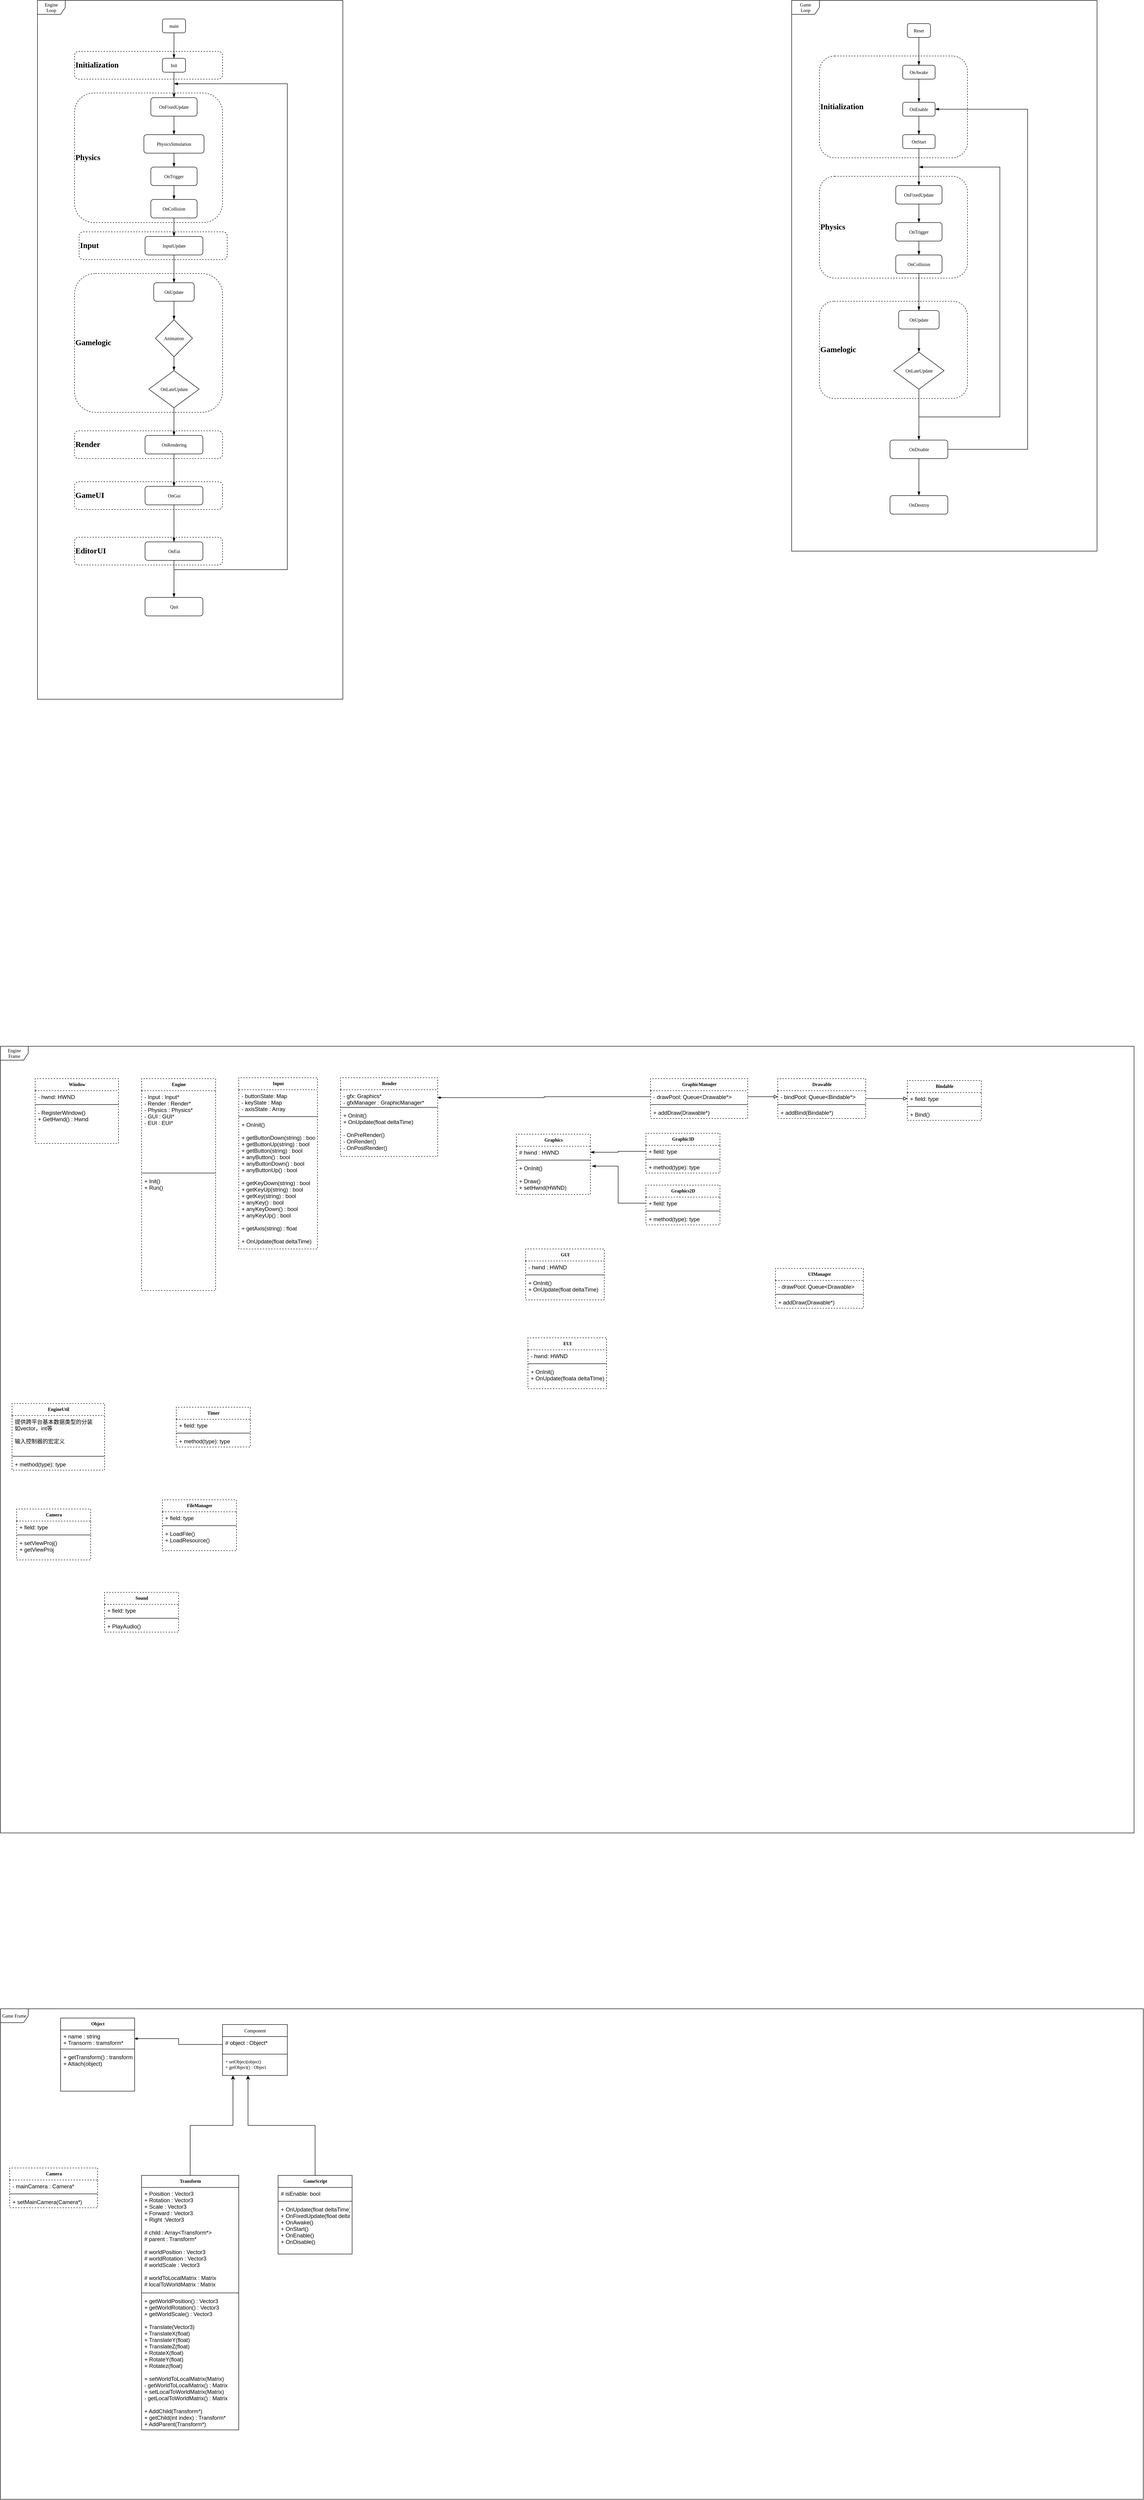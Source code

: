 <mxfile version="12.4.2" type="device" pages="1"><diagram name="Page-1" id="c4acf3e9-155e-7222-9cf6-157b1a14988f"><mxGraphModel dx="4070" dy="5770" grid="1" gridSize="10" guides="1" tooltips="1" connect="1" arrows="1" fold="1" page="1" pageScale="1" pageWidth="850" pageHeight="1100" background="#ffffff" math="0" shadow="0"><root><mxCell id="0"/><mxCell id="1" parent="0"/><mxCell id="H6gUZtu65jWpiv7_xnWX-3" value="Game Frame" style="shape=umlFrame;whiteSpace=wrap;html=1;rounded=0;shadow=0;comic=0;labelBackgroundColor=none;strokeWidth=1;fontFamily=Verdana;fontSize=10;align=center;" vertex="1" parent="1"><mxGeometry x="-1640" y="20" width="2470" height="1060" as="geometry"/></mxCell><mxCell id="H6gUZtu65jWpiv7_xnWX-73" value="Engine&lt;br&gt;Frame" style="shape=umlFrame;whiteSpace=wrap;html=1;rounded=0;shadow=0;comic=0;labelBackgroundColor=none;strokeWidth=1;fontFamily=Verdana;fontSize=10;align=center;" vertex="1" parent="1"><mxGeometry x="-1640" y="-2060" width="2450" height="1700" as="geometry"/></mxCell><mxCell id="H6gUZtu65jWpiv7_xnWX-155" value="&lt;span style=&quot;white-space: normal&quot;&gt;&lt;b&gt;&lt;font style=&quot;font-size: 17px&quot;&gt;Gamelogic&lt;/font&gt;&lt;/b&gt;&lt;/span&gt;" style="rounded=1;whiteSpace=wrap;html=1;shadow=0;glass=0;comic=0;strokeWidth=1;fontFamily=Verdana;fontSize=10;fillColor=none;dashed=1;align=left;" vertex="1" parent="1"><mxGeometry x="130" y="-3670" width="320" height="210" as="geometry"/></mxCell><mxCell id="H6gUZtu65jWpiv7_xnWX-123" value="Game&lt;br&gt;Loop" style="shape=umlFrame;whiteSpace=wrap;html=1;rounded=0;shadow=0;comic=0;labelBackgroundColor=none;strokeWidth=1;fontFamily=Verdana;fontSize=10;align=center;" vertex="1" parent="1"><mxGeometry x="70" y="-4320" width="660" height="1190" as="geometry"/></mxCell><mxCell id="H6gUZtu65jWpiv7_xnWX-153" value="&lt;span style=&quot;white-space: normal&quot;&gt;&lt;b&gt;&lt;font style=&quot;font-size: 17px&quot;&gt;Initialization&lt;/font&gt;&lt;/b&gt;&lt;/span&gt;" style="rounded=1;whiteSpace=wrap;html=1;shadow=0;glass=0;comic=0;strokeWidth=1;fontFamily=Verdana;fontSize=10;fillColor=none;dashed=1;align=left;" vertex="1" parent="1"><mxGeometry x="130" y="-4200" width="320" height="220" as="geometry"/></mxCell><mxCell id="H6gUZtu65jWpiv7_xnWX-152" value="&lt;span style=&quot;white-space: normal&quot;&gt;&lt;b&gt;&lt;font style=&quot;font-size: 17px&quot;&gt;Physics&lt;/font&gt;&lt;/b&gt;&lt;/span&gt;" style="rounded=1;whiteSpace=wrap;html=1;shadow=0;glass=0;comic=0;strokeWidth=1;fontFamily=Verdana;fontSize=10;fillColor=none;dashed=1;align=left;" vertex="1" parent="1"><mxGeometry x="130" y="-3940" width="320" height="220" as="geometry"/></mxCell><mxCell id="H6gUZtu65jWpiv7_xnWX-5" value="Object" style="swimlane;fontStyle=1;align=center;verticalAlign=top;childLayout=stackLayout;horizontal=1;startSize=26;horizontalStack=0;resizeParent=1;resizeParentMax=0;resizeLast=0;collapsible=1;marginBottom=0;rounded=0;shadow=0;comic=0;strokeWidth=1;fontFamily=Verdana;fontSize=10;html=1;" vertex="1" parent="1"><mxGeometry x="-1510" y="40" width="160" height="158" as="geometry"/></mxCell><mxCell id="H6gUZtu65jWpiv7_xnWX-6" value="+ name : string&#10;+ Transorm : tramsform*" style="text;strokeColor=none;fillColor=none;align=left;verticalAlign=top;spacingLeft=4;spacingRight=4;overflow=hidden;rotatable=0;points=[[0,0.5],[1,0.5]];portConstraint=eastwest;" vertex="1" parent="H6gUZtu65jWpiv7_xnWX-5"><mxGeometry y="26" width="160" height="37" as="geometry"/></mxCell><mxCell id="H6gUZtu65jWpiv7_xnWX-7" value="" style="line;strokeWidth=1;fillColor=none;align=left;verticalAlign=middle;spacingTop=-1;spacingLeft=3;spacingRight=3;rotatable=0;labelPosition=right;points=[];portConstraint=eastwest;" vertex="1" parent="H6gUZtu65jWpiv7_xnWX-5"><mxGeometry y="63" width="160" height="8" as="geometry"/></mxCell><mxCell id="H6gUZtu65jWpiv7_xnWX-8" value="+ getTransform() : transform&#10;+ Attach(object)" style="text;strokeColor=none;fillColor=none;align=left;verticalAlign=top;spacingLeft=4;spacingRight=4;overflow=hidden;rotatable=0;points=[[0,0.5],[1,0.5]];portConstraint=eastwest;" vertex="1" parent="H6gUZtu65jWpiv7_xnWX-5"><mxGeometry y="71" width="160" height="87" as="geometry"/></mxCell><mxCell id="H6gUZtu65jWpiv7_xnWX-68" style="edgeStyle=orthogonalEdgeStyle;rounded=0;orthogonalLoop=1;jettySize=auto;html=1;exitX=0.5;exitY=0;exitDx=0;exitDy=0;entryX=0.161;entryY=1.004;entryDx=0;entryDy=0;entryPerimeter=0;fontFamily=Verdana;fontSize=10;" edge="1" parent="1" source="H6gUZtu65jWpiv7_xnWX-13" target="H6gUZtu65jWpiv7_xnWX-54"><mxGeometry relative="1" as="geometry"/></mxCell><mxCell id="H6gUZtu65jWpiv7_xnWX-13" value="Transform" style="swimlane;fontStyle=1;align=center;verticalAlign=top;childLayout=stackLayout;horizontal=1;startSize=26;horizontalStack=0;resizeParent=1;resizeParentMax=0;resizeLast=0;collapsible=1;marginBottom=0;rounded=0;shadow=0;comic=0;strokeWidth=1;fontFamily=Verdana;fontSize=10;html=1;" vertex="1" parent="1"><mxGeometry x="-1335" y="380" width="210" height="550" as="geometry"><mxRectangle x="-1430" y="81" width="90" height="26" as="alternateBounds"/></mxGeometry></mxCell><mxCell id="H6gUZtu65jWpiv7_xnWX-14" value="+ Poisition : Vector3&#10;+ Rotation : Vector3&#10;+ Scale : Vector3&#10;+ Forward : Vector3&#10;+ Right :Vector3&#10;&#10;# child : Array&lt;Transform*&gt;&#10;# parent : Transform*&#10;&#10;# worldPosition : Vector3&#10;# worldRotation : Vector3&#10;# worldScale : Vector3&#10;&#10;# worldToLocalMatrix : Matrix&#10;# localToWorldMatrix : Matrix" style="text;strokeColor=none;fillColor=none;align=left;verticalAlign=top;spacingLeft=4;spacingRight=4;overflow=hidden;rotatable=0;points=[[0,0.5],[1,0.5]];portConstraint=eastwest;" vertex="1" parent="H6gUZtu65jWpiv7_xnWX-13"><mxGeometry y="26" width="210" height="224" as="geometry"/></mxCell><mxCell id="H6gUZtu65jWpiv7_xnWX-15" value="" style="line;strokeWidth=1;fillColor=none;align=left;verticalAlign=middle;spacingTop=-1;spacingLeft=3;spacingRight=3;rotatable=0;labelPosition=right;points=[];portConstraint=eastwest;" vertex="1" parent="H6gUZtu65jWpiv7_xnWX-13"><mxGeometry y="250" width="210" height="8" as="geometry"/></mxCell><mxCell id="H6gUZtu65jWpiv7_xnWX-16" value="+ getWorldPosition() : Vector3&#10;+ getWorldRotation() : Vector3&#10;+ getWorldScale() : Vector3&#10;&#10;+ Translate(Vector3)&#10;+ TranslateX(float)&#10;+ TranslateY(float)&#10;+ TranslateZ(float)&#10;+ RotateX(float)&#10;+ RotateY(float)&#10;+ Rotatez(float)&#10;&#10;+ setWorldToLocalMatrix(Matrix)&#10;- getWorldToLocalMatrix() : Matrix&#10;+ setLocalToWorldMatrix(Matrix)&#10;- getLocalToWorldMatrix() : Matrix&#10;&#10;+ AddChild(Transform*)&#10;+ getChild(int index) : Transform*&#10;+ AddParent(Transform*)" style="text;strokeColor=none;fillColor=none;align=left;verticalAlign=top;spacingLeft=4;spacingRight=4;overflow=hidden;rotatable=0;points=[[0,0.5],[1,0.5]];portConstraint=eastwest;" vertex="1" parent="H6gUZtu65jWpiv7_xnWX-13"><mxGeometry y="258" width="210" height="292" as="geometry"/></mxCell><mxCell id="H6gUZtu65jWpiv7_xnWX-31" value="Component" style="swimlane;fontStyle=0;childLayout=stackLayout;horizontal=1;startSize=26;fillColor=none;horizontalStack=0;resizeParent=1;resizeParentMax=0;resizeLast=0;collapsible=1;marginBottom=0;rounded=0;shadow=0;comic=0;strokeWidth=1;fontFamily=Verdana;fontSize=10;html=1;glass=0;backgroundOutline=0;" vertex="1" parent="1"><mxGeometry x="-1160" y="54" width="140" height="110" as="geometry"/></mxCell><mxCell id="H6gUZtu65jWpiv7_xnWX-32" value="# object : Object*" style="text;strokeColor=none;fillColor=none;align=left;verticalAlign=top;spacingLeft=4;spacingRight=4;overflow=hidden;rotatable=0;points=[[0,0.5],[1,0.5]];portConstraint=eastwest;" vertex="1" parent="H6gUZtu65jWpiv7_xnWX-31"><mxGeometry y="26" width="140" height="34" as="geometry"/></mxCell><mxCell id="H6gUZtu65jWpiv7_xnWX-52" value="" style="line;strokeWidth=1;fillColor=none;align=left;verticalAlign=middle;spacingTop=-1;spacingLeft=3;spacingRight=3;rotatable=0;labelPosition=right;points=[];portConstraint=eastwest;rounded=0;shadow=0;glass=0;comic=0;fontFamily=Verdana;fontSize=10;html=1;" vertex="1" parent="H6gUZtu65jWpiv7_xnWX-31"><mxGeometry y="60" width="140" height="8" as="geometry"/></mxCell><mxCell id="H6gUZtu65jWpiv7_xnWX-54" value="+ setObject(object)&lt;br&gt;+ getObject() : Object" style="text;strokeColor=none;fillColor=none;align=left;verticalAlign=top;spacingLeft=4;spacingRight=4;overflow=hidden;rotatable=0;points=[[0,0.5],[1,0.5]];portConstraint=eastwest;rounded=0;shadow=0;glass=0;comic=0;fontFamily=Verdana;fontSize=10;html=1;" vertex="1" parent="H6gUZtu65jWpiv7_xnWX-31"><mxGeometry y="68" width="140" height="42" as="geometry"/></mxCell><mxCell id="H6gUZtu65jWpiv7_xnWX-69" style="edgeStyle=orthogonalEdgeStyle;rounded=0;orthogonalLoop=1;jettySize=auto;html=1;exitX=0.5;exitY=0;exitDx=0;exitDy=0;entryX=0.393;entryY=1.004;entryDx=0;entryDy=0;entryPerimeter=0;fontFamily=Verdana;fontSize=10;" edge="1" parent="1" source="H6gUZtu65jWpiv7_xnWX-59" target="H6gUZtu65jWpiv7_xnWX-54"><mxGeometry relative="1" as="geometry"/></mxCell><mxCell id="H6gUZtu65jWpiv7_xnWX-59" value="GameScript" style="swimlane;fontStyle=1;align=center;verticalAlign=top;childLayout=stackLayout;horizontal=1;startSize=26;horizontalStack=0;resizeParent=1;resizeParentMax=0;resizeLast=0;collapsible=1;marginBottom=0;rounded=0;shadow=0;glass=0;comic=0;strokeWidth=1;fontFamily=Verdana;fontSize=10;html=1;" vertex="1" parent="1"><mxGeometry x="-1040" y="380" width="160" height="170" as="geometry"/></mxCell><mxCell id="H6gUZtu65jWpiv7_xnWX-60" value="# isEnable: bool" style="text;strokeColor=none;fillColor=none;align=left;verticalAlign=top;spacingLeft=4;spacingRight=4;overflow=hidden;rotatable=0;points=[[0,0.5],[1,0.5]];portConstraint=eastwest;" vertex="1" parent="H6gUZtu65jWpiv7_xnWX-59"><mxGeometry y="26" width="160" height="26" as="geometry"/></mxCell><mxCell id="H6gUZtu65jWpiv7_xnWX-61" value="" style="line;strokeWidth=1;fillColor=none;align=left;verticalAlign=middle;spacingTop=-1;spacingLeft=3;spacingRight=3;rotatable=0;labelPosition=right;points=[];portConstraint=eastwest;" vertex="1" parent="H6gUZtu65jWpiv7_xnWX-59"><mxGeometry y="52" width="160" height="8" as="geometry"/></mxCell><mxCell id="H6gUZtu65jWpiv7_xnWX-62" value="+ OnUpdate(float deltaTime)&#10;+ OnFixedUpdate(float deltaTime)&#10;+ OnAwake()&#10;+ OnStart()&#10;+ OnEnable()&#10;+ OnDisable()" style="text;strokeColor=none;fillColor=none;align=left;verticalAlign=top;spacingLeft=4;spacingRight=4;overflow=hidden;rotatable=0;points=[[0,0.5],[1,0.5]];portConstraint=eastwest;" vertex="1" parent="H6gUZtu65jWpiv7_xnWX-59"><mxGeometry y="60" width="160" height="110" as="geometry"/></mxCell><mxCell id="H6gUZtu65jWpiv7_xnWX-71" style="edgeStyle=orthogonalEdgeStyle;rounded=0;orthogonalLoop=1;jettySize=auto;html=1;exitX=0;exitY=0.5;exitDx=0;exitDy=0;entryX=1;entryY=0.5;entryDx=0;entryDy=0;endArrow=diamondThin;endFill=1;fontFamily=Verdana;fontSize=10;" edge="1" parent="1" source="H6gUZtu65jWpiv7_xnWX-32" target="H6gUZtu65jWpiv7_xnWX-6"><mxGeometry relative="1" as="geometry"/></mxCell><mxCell id="H6gUZtu65jWpiv7_xnWX-74" value="Engine&lt;br&gt;Loop" style="shape=umlFrame;whiteSpace=wrap;html=1;rounded=0;shadow=0;comic=0;labelBackgroundColor=none;strokeWidth=1;fontFamily=Verdana;fontSize=10;align=center;" vertex="1" parent="1"><mxGeometry x="-1560" y="-4320" width="660" height="1510" as="geometry"/></mxCell><mxCell id="H6gUZtu65jWpiv7_xnWX-78" style="edgeStyle=orthogonalEdgeStyle;rounded=0;orthogonalLoop=1;jettySize=auto;html=1;exitX=0.5;exitY=1;exitDx=0;exitDy=0;entryX=0.5;entryY=0;entryDx=0;entryDy=0;endArrow=blockThin;endFill=1;fontFamily=Verdana;fontSize=10;" edge="1" parent="1" source="H6gUZtu65jWpiv7_xnWX-76" target="H6gUZtu65jWpiv7_xnWX-77"><mxGeometry relative="1" as="geometry"/></mxCell><mxCell id="H6gUZtu65jWpiv7_xnWX-76" value="main" style="rounded=1;whiteSpace=wrap;html=1;shadow=0;glass=0;comic=0;strokeWidth=1;fontFamily=Verdana;fontSize=10;" vertex="1" parent="1"><mxGeometry x="-1290" y="-4280" width="50" height="30" as="geometry"/></mxCell><mxCell id="H6gUZtu65jWpiv7_xnWX-80" style="edgeStyle=orthogonalEdgeStyle;rounded=0;orthogonalLoop=1;jettySize=auto;html=1;exitX=0.5;exitY=1;exitDx=0;exitDy=0;entryX=0.5;entryY=0;entryDx=0;entryDy=0;endArrow=blockThin;endFill=1;fontFamily=Verdana;fontSize=10;" edge="1" parent="1" source="H6gUZtu65jWpiv7_xnWX-77" target="H6gUZtu65jWpiv7_xnWX-79"><mxGeometry relative="1" as="geometry"/></mxCell><mxCell id="H6gUZtu65jWpiv7_xnWX-77" value="Init" style="rounded=1;whiteSpace=wrap;html=1;shadow=0;glass=0;comic=0;strokeWidth=1;fontFamily=Verdana;fontSize=10;" vertex="1" parent="1"><mxGeometry x="-1290" y="-4195" width="50" height="30" as="geometry"/></mxCell><mxCell id="H6gUZtu65jWpiv7_xnWX-83" value="" style="edgeStyle=orthogonalEdgeStyle;rounded=0;orthogonalLoop=1;jettySize=auto;html=1;endArrow=blockThin;endFill=1;fontFamily=Verdana;fontSize=10;" edge="1" parent="1" source="H6gUZtu65jWpiv7_xnWX-79" target="H6gUZtu65jWpiv7_xnWX-82"><mxGeometry relative="1" as="geometry"/></mxCell><mxCell id="H6gUZtu65jWpiv7_xnWX-79" value="OnFixedUpdate" style="rounded=1;whiteSpace=wrap;html=1;shadow=0;glass=0;comic=0;strokeWidth=1;fontFamily=Verdana;fontSize=10;" vertex="1" parent="1"><mxGeometry x="-1315" y="-4110" width="100" height="40" as="geometry"/></mxCell><mxCell id="H6gUZtu65jWpiv7_xnWX-86" value="" style="edgeStyle=orthogonalEdgeStyle;rounded=0;orthogonalLoop=1;jettySize=auto;html=1;endArrow=blockThin;endFill=1;fontFamily=Verdana;fontSize=10;" edge="1" parent="1" source="H6gUZtu65jWpiv7_xnWX-82" target="H6gUZtu65jWpiv7_xnWX-84"><mxGeometry relative="1" as="geometry"/></mxCell><mxCell id="H6gUZtu65jWpiv7_xnWX-82" value="PhysicsSimulation" style="rounded=1;whiteSpace=wrap;html=1;shadow=0;glass=0;comic=0;strokeWidth=1;fontFamily=Verdana;fontSize=10;" vertex="1" parent="1"><mxGeometry x="-1330" y="-4030" width="130" height="40" as="geometry"/></mxCell><mxCell id="H6gUZtu65jWpiv7_xnWX-90" value="" style="edgeStyle=orthogonalEdgeStyle;rounded=0;orthogonalLoop=1;jettySize=auto;html=1;endArrow=blockThin;endFill=1;fontFamily=Verdana;fontSize=10;" edge="1" parent="1" source="H6gUZtu65jWpiv7_xnWX-84" target="H6gUZtu65jWpiv7_xnWX-85"><mxGeometry relative="1" as="geometry"/></mxCell><mxCell id="H6gUZtu65jWpiv7_xnWX-84" value="OnTrigger" style="rounded=1;whiteSpace=wrap;html=1;shadow=0;glass=0;comic=0;strokeWidth=1;fontFamily=Verdana;fontSize=10;" vertex="1" parent="1"><mxGeometry x="-1315" y="-3960" width="100" height="40" as="geometry"/></mxCell><mxCell id="H6gUZtu65jWpiv7_xnWX-92" value="" style="edgeStyle=orthogonalEdgeStyle;rounded=0;orthogonalLoop=1;jettySize=auto;html=1;endArrow=blockThin;endFill=1;fontFamily=Verdana;fontSize=10;" edge="1" parent="1" source="H6gUZtu65jWpiv7_xnWX-85" target="H6gUZtu65jWpiv7_xnWX-91"><mxGeometry relative="1" as="geometry"/></mxCell><mxCell id="H6gUZtu65jWpiv7_xnWX-85" value="OnCollision" style="rounded=1;whiteSpace=wrap;html=1;shadow=0;glass=0;comic=0;strokeWidth=1;fontFamily=Verdana;fontSize=10;" vertex="1" parent="1"><mxGeometry x="-1315" y="-3890" width="100" height="40" as="geometry"/></mxCell><mxCell id="H6gUZtu65jWpiv7_xnWX-94" value="" style="edgeStyle=orthogonalEdgeStyle;rounded=0;orthogonalLoop=1;jettySize=auto;html=1;endArrow=blockThin;endFill=1;fontFamily=Verdana;fontSize=10;" edge="1" parent="1" source="H6gUZtu65jWpiv7_xnWX-91" target="H6gUZtu65jWpiv7_xnWX-93"><mxGeometry relative="1" as="geometry"/></mxCell><mxCell id="H6gUZtu65jWpiv7_xnWX-91" value="InputUpdate" style="rounded=1;whiteSpace=wrap;html=1;shadow=0;glass=0;comic=0;strokeWidth=1;fontFamily=Verdana;fontSize=10;" vertex="1" parent="1"><mxGeometry x="-1327.5" y="-3810" width="125" height="40" as="geometry"/></mxCell><mxCell id="H6gUZtu65jWpiv7_xnWX-96" value="" style="edgeStyle=orthogonalEdgeStyle;rounded=0;orthogonalLoop=1;jettySize=auto;html=1;endArrow=blockThin;endFill=1;fontFamily=Verdana;fontSize=10;" edge="1" parent="1" source="H6gUZtu65jWpiv7_xnWX-93" target="H6gUZtu65jWpiv7_xnWX-95"><mxGeometry relative="1" as="geometry"/></mxCell><mxCell id="H6gUZtu65jWpiv7_xnWX-93" value="OnUpdate" style="rounded=1;whiteSpace=wrap;html=1;shadow=0;glass=0;comic=0;strokeWidth=1;fontFamily=Verdana;fontSize=10;" vertex="1" parent="1"><mxGeometry x="-1308.75" y="-3710" width="87.5" height="40" as="geometry"/></mxCell><mxCell id="H6gUZtu65jWpiv7_xnWX-98" value="" style="edgeStyle=orthogonalEdgeStyle;rounded=0;orthogonalLoop=1;jettySize=auto;html=1;endArrow=blockThin;endFill=1;fontFamily=Verdana;fontSize=10;" edge="1" parent="1" source="H6gUZtu65jWpiv7_xnWX-95" target="H6gUZtu65jWpiv7_xnWX-97"><mxGeometry relative="1" as="geometry"/></mxCell><mxCell id="H6gUZtu65jWpiv7_xnWX-95" value="Animation" style="rhombus;whiteSpace=wrap;html=1;rounded=0;shadow=0;glass=0;comic=0;strokeWidth=1;fontFamily=Verdana;fontSize=10;" vertex="1" parent="1"><mxGeometry x="-1305" y="-3630" width="80" height="80" as="geometry"/></mxCell><mxCell id="H6gUZtu65jWpiv7_xnWX-100" value="" style="edgeStyle=orthogonalEdgeStyle;rounded=0;orthogonalLoop=1;jettySize=auto;html=1;endArrow=blockThin;endFill=1;fontFamily=Verdana;fontSize=10;" edge="1" parent="1" source="H6gUZtu65jWpiv7_xnWX-97" target="H6gUZtu65jWpiv7_xnWX-99"><mxGeometry relative="1" as="geometry"/></mxCell><mxCell id="H6gUZtu65jWpiv7_xnWX-97" value="OnLateUpdate" style="rhombus;whiteSpace=wrap;html=1;rounded=0;shadow=0;glass=0;comic=0;strokeWidth=1;fontFamily=Verdana;fontSize=10;" vertex="1" parent="1"><mxGeometry x="-1319.37" y="-3520" width="108.75" height="80" as="geometry"/></mxCell><mxCell id="H6gUZtu65jWpiv7_xnWX-102" value="" style="edgeStyle=orthogonalEdgeStyle;rounded=0;orthogonalLoop=1;jettySize=auto;html=1;endArrow=blockThin;endFill=1;fontFamily=Verdana;fontSize=10;" edge="1" parent="1" source="H6gUZtu65jWpiv7_xnWX-99" target="H6gUZtu65jWpiv7_xnWX-101"><mxGeometry relative="1" as="geometry"/></mxCell><mxCell id="H6gUZtu65jWpiv7_xnWX-99" value="OnRendering" style="rounded=1;whiteSpace=wrap;html=1;shadow=0;glass=0;comic=0;strokeWidth=1;fontFamily=Verdana;fontSize=10;" vertex="1" parent="1"><mxGeometry x="-1327.5" y="-3380" width="125" height="40" as="geometry"/></mxCell><mxCell id="H6gUZtu65jWpiv7_xnWX-104" value="" style="edgeStyle=orthogonalEdgeStyle;rounded=0;orthogonalLoop=1;jettySize=auto;html=1;endArrow=blockThin;endFill=1;fontFamily=Verdana;fontSize=10;" edge="1" parent="1" source="H6gUZtu65jWpiv7_xnWX-101" target="H6gUZtu65jWpiv7_xnWX-103"><mxGeometry relative="1" as="geometry"/></mxCell><mxCell id="H6gUZtu65jWpiv7_xnWX-101" value="OnGui" style="rounded=1;whiteSpace=wrap;html=1;shadow=0;glass=0;comic=0;strokeWidth=1;fontFamily=Verdana;fontSize=10;" vertex="1" parent="1"><mxGeometry x="-1327.5" y="-3270" width="125" height="40" as="geometry"/></mxCell><mxCell id="H6gUZtu65jWpiv7_xnWX-106" value="" style="edgeStyle=orthogonalEdgeStyle;rounded=0;orthogonalLoop=1;jettySize=auto;html=1;endArrow=blockThin;endFill=1;fontFamily=Verdana;fontSize=10;" edge="1" parent="1" source="H6gUZtu65jWpiv7_xnWX-103" target="H6gUZtu65jWpiv7_xnWX-105"><mxGeometry relative="1" as="geometry"/></mxCell><mxCell id="H6gUZtu65jWpiv7_xnWX-111" value="" style="edgeStyle=orthogonalEdgeStyle;rounded=0;orthogonalLoop=1;jettySize=auto;html=1;endArrow=blockThin;endFill=1;fontFamily=Verdana;fontSize=10;" edge="1" parent="1"><mxGeometry relative="1" as="geometry"><mxPoint x="-1265" y="-3090" as="sourcePoint"/><mxPoint x="-1265" y="-4140" as="targetPoint"/><Array as="points"><mxPoint x="-1020" y="-3090"/><mxPoint x="-1020" y="-4140"/></Array></mxGeometry></mxCell><mxCell id="H6gUZtu65jWpiv7_xnWX-103" value="OnEui" style="rounded=1;whiteSpace=wrap;html=1;shadow=0;glass=0;comic=0;strokeWidth=1;fontFamily=Verdana;fontSize=10;" vertex="1" parent="1"><mxGeometry x="-1327.5" y="-3150" width="125" height="40" as="geometry"/></mxCell><mxCell id="H6gUZtu65jWpiv7_xnWX-105" value="Quit" style="rounded=1;whiteSpace=wrap;html=1;shadow=0;glass=0;comic=0;strokeWidth=1;fontFamily=Verdana;fontSize=10;" vertex="1" parent="1"><mxGeometry x="-1327.5" y="-3030" width="125" height="40" as="geometry"/></mxCell><mxCell id="H6gUZtu65jWpiv7_xnWX-115" value="&lt;span style=&quot;white-space: normal&quot;&gt;&lt;b&gt;&lt;font style=&quot;font-size: 17px&quot;&gt;Physics&lt;/font&gt;&lt;/b&gt;&lt;/span&gt;" style="rounded=1;whiteSpace=wrap;html=1;shadow=0;glass=0;comic=0;strokeWidth=1;fontFamily=Verdana;fontSize=10;fillColor=none;dashed=1;align=left;" vertex="1" parent="1"><mxGeometry x="-1480" y="-4120" width="320" height="280" as="geometry"/></mxCell><mxCell id="H6gUZtu65jWpiv7_xnWX-116" value="&lt;span style=&quot;white-space: normal&quot;&gt;&lt;b&gt;&lt;font style=&quot;font-size: 17px&quot;&gt;Initialization&lt;/font&gt;&lt;/b&gt;&lt;/span&gt;" style="rounded=1;whiteSpace=wrap;html=1;shadow=0;glass=0;comic=0;strokeWidth=1;fontFamily=Verdana;fontSize=10;fillColor=none;dashed=1;align=left;" vertex="1" parent="1"><mxGeometry x="-1480" y="-4210" width="320" height="60" as="geometry"/></mxCell><mxCell id="H6gUZtu65jWpiv7_xnWX-117" value="&lt;span style=&quot;white-space: normal&quot;&gt;&lt;b&gt;&lt;font style=&quot;font-size: 17px&quot;&gt;Input&lt;/font&gt;&lt;/b&gt;&lt;/span&gt;" style="rounded=1;whiteSpace=wrap;html=1;shadow=0;glass=0;comic=0;strokeWidth=1;fontFamily=Verdana;fontSize=10;fillColor=none;dashed=1;align=left;" vertex="1" parent="1"><mxGeometry x="-1470" y="-3820" width="320" height="60" as="geometry"/></mxCell><mxCell id="H6gUZtu65jWpiv7_xnWX-118" value="&lt;span style=&quot;white-space: normal&quot;&gt;&lt;b&gt;&lt;font style=&quot;font-size: 17px&quot;&gt;Gamelogic&lt;/font&gt;&lt;/b&gt;&lt;/span&gt;" style="rounded=1;whiteSpace=wrap;html=1;shadow=0;glass=0;comic=0;strokeWidth=1;fontFamily=Verdana;fontSize=10;fillColor=none;dashed=1;align=left;" vertex="1" parent="1"><mxGeometry x="-1480" y="-3730" width="320" height="300" as="geometry"/></mxCell><mxCell id="H6gUZtu65jWpiv7_xnWX-119" value="&lt;span style=&quot;white-space: normal&quot;&gt;&lt;b&gt;&lt;font style=&quot;font-size: 17px&quot;&gt;Render&lt;/font&gt;&lt;/b&gt;&lt;/span&gt;" style="rounded=1;whiteSpace=wrap;html=1;shadow=0;glass=0;comic=0;strokeWidth=1;fontFamily=Verdana;fontSize=10;fillColor=none;dashed=1;align=left;" vertex="1" parent="1"><mxGeometry x="-1480" y="-3390" width="320" height="60" as="geometry"/></mxCell><mxCell id="H6gUZtu65jWpiv7_xnWX-121" value="&lt;span style=&quot;white-space: normal&quot;&gt;&lt;b&gt;&lt;font style=&quot;font-size: 17px&quot;&gt;GameUI&lt;/font&gt;&lt;/b&gt;&lt;/span&gt;" style="rounded=1;whiteSpace=wrap;html=1;shadow=0;glass=0;comic=0;strokeWidth=1;fontFamily=Verdana;fontSize=10;fillColor=none;dashed=1;align=left;" vertex="1" parent="1"><mxGeometry x="-1480" y="-3280" width="320" height="60" as="geometry"/></mxCell><mxCell id="H6gUZtu65jWpiv7_xnWX-122" value="&lt;span style=&quot;white-space: normal&quot;&gt;&lt;b&gt;&lt;font style=&quot;font-size: 17px&quot;&gt;EditorUI&lt;/font&gt;&lt;/b&gt;&lt;/span&gt;" style="rounded=1;whiteSpace=wrap;html=1;shadow=0;glass=0;comic=0;strokeWidth=1;fontFamily=Verdana;fontSize=10;fillColor=none;dashed=1;align=left;" vertex="1" parent="1"><mxGeometry x="-1480" y="-3160" width="320" height="60" as="geometry"/></mxCell><mxCell id="H6gUZtu65jWpiv7_xnWX-124" style="edgeStyle=orthogonalEdgeStyle;rounded=0;orthogonalLoop=1;jettySize=auto;html=1;exitX=0.5;exitY=1;exitDx=0;exitDy=0;entryX=0.5;entryY=0;entryDx=0;entryDy=0;endArrow=blockThin;endFill=1;fontFamily=Verdana;fontSize=10;" edge="1" parent="1" source="H6gUZtu65jWpiv7_xnWX-125" target="H6gUZtu65jWpiv7_xnWX-127"><mxGeometry relative="1" as="geometry"/></mxCell><mxCell id="H6gUZtu65jWpiv7_xnWX-125" value="Reset" style="rounded=1;whiteSpace=wrap;html=1;shadow=0;glass=0;comic=0;strokeWidth=1;fontFamily=Verdana;fontSize=10;" vertex="1" parent="1"><mxGeometry x="320" y="-4270" width="50" height="30" as="geometry"/></mxCell><mxCell id="H6gUZtu65jWpiv7_xnWX-162" value="" style="edgeStyle=orthogonalEdgeStyle;rounded=0;orthogonalLoop=1;jettySize=auto;html=1;endArrow=blockThin;endFill=1;fontFamily=Verdana;fontSize=10;" edge="1" parent="1" source="H6gUZtu65jWpiv7_xnWX-127" target="H6gUZtu65jWpiv7_xnWX-161"><mxGeometry relative="1" as="geometry"/></mxCell><mxCell id="H6gUZtu65jWpiv7_xnWX-127" value="OnAwake" style="rounded=1;whiteSpace=wrap;html=1;shadow=0;glass=0;comic=0;strokeWidth=1;fontFamily=Verdana;fontSize=10;" vertex="1" parent="1"><mxGeometry x="310.01" y="-4180" width="70" height="30" as="geometry"/></mxCell><mxCell id="H6gUZtu65jWpiv7_xnWX-164" value="" style="edgeStyle=orthogonalEdgeStyle;rounded=0;orthogonalLoop=1;jettySize=auto;html=1;endArrow=blockThin;endFill=1;fontFamily=Verdana;fontSize=10;" edge="1" parent="1" source="H6gUZtu65jWpiv7_xnWX-161" target="H6gUZtu65jWpiv7_xnWX-163"><mxGeometry relative="1" as="geometry"/></mxCell><mxCell id="H6gUZtu65jWpiv7_xnWX-161" value="OnEnable" style="rounded=1;whiteSpace=wrap;html=1;shadow=0;glass=0;comic=0;strokeWidth=1;fontFamily=Verdana;fontSize=10;" vertex="1" parent="1"><mxGeometry x="310" y="-4100" width="70" height="30" as="geometry"/></mxCell><mxCell id="H6gUZtu65jWpiv7_xnWX-171" style="edgeStyle=orthogonalEdgeStyle;rounded=0;orthogonalLoop=1;jettySize=auto;html=1;exitX=0.5;exitY=1;exitDx=0;exitDy=0;entryX=0.5;entryY=0;entryDx=0;entryDy=0;endArrow=blockThin;endFill=1;fontFamily=Verdana;fontSize=10;" edge="1" parent="1" source="H6gUZtu65jWpiv7_xnWX-163" target="H6gUZtu65jWpiv7_xnWX-129"><mxGeometry relative="1" as="geometry"/></mxCell><mxCell id="H6gUZtu65jWpiv7_xnWX-163" value="OnStart" style="rounded=1;whiteSpace=wrap;html=1;shadow=0;glass=0;comic=0;strokeWidth=1;fontFamily=Verdana;fontSize=10;" vertex="1" parent="1"><mxGeometry x="310.01" y="-4030" width="70" height="30" as="geometry"/></mxCell><mxCell id="H6gUZtu65jWpiv7_xnWX-172" style="edgeStyle=orthogonalEdgeStyle;rounded=0;orthogonalLoop=1;jettySize=auto;html=1;exitX=0.5;exitY=1;exitDx=0;exitDy=0;entryX=0.5;entryY=0;entryDx=0;entryDy=0;endArrow=blockThin;endFill=1;fontFamily=Verdana;fontSize=10;" edge="1" parent="1" source="H6gUZtu65jWpiv7_xnWX-129" target="H6gUZtu65jWpiv7_xnWX-133"><mxGeometry relative="1" as="geometry"/></mxCell><mxCell id="H6gUZtu65jWpiv7_xnWX-129" value="OnFixedUpdate" style="rounded=1;whiteSpace=wrap;html=1;shadow=0;glass=0;comic=0;strokeWidth=1;fontFamily=Verdana;fontSize=10;" vertex="1" parent="1"><mxGeometry x="295" y="-3920" width="100" height="40" as="geometry"/></mxCell><mxCell id="H6gUZtu65jWpiv7_xnWX-132" value="" style="edgeStyle=orthogonalEdgeStyle;rounded=0;orthogonalLoop=1;jettySize=auto;html=1;endArrow=blockThin;endFill=1;fontFamily=Verdana;fontSize=10;" edge="1" parent="1" source="H6gUZtu65jWpiv7_xnWX-133" target="H6gUZtu65jWpiv7_xnWX-135"><mxGeometry relative="1" as="geometry"/></mxCell><mxCell id="H6gUZtu65jWpiv7_xnWX-133" value="OnTrigger" style="rounded=1;whiteSpace=wrap;html=1;shadow=0;glass=0;comic=0;strokeWidth=1;fontFamily=Verdana;fontSize=10;" vertex="1" parent="1"><mxGeometry x="295.01" y="-3840" width="100" height="40" as="geometry"/></mxCell><mxCell id="H6gUZtu65jWpiv7_xnWX-174" style="edgeStyle=orthogonalEdgeStyle;rounded=0;orthogonalLoop=1;jettySize=auto;html=1;exitX=0.5;exitY=1;exitDx=0;exitDy=0;entryX=0.5;entryY=0;entryDx=0;entryDy=0;endArrow=blockThin;endFill=1;fontFamily=Verdana;fontSize=10;" edge="1" parent="1" source="H6gUZtu65jWpiv7_xnWX-135" target="H6gUZtu65jWpiv7_xnWX-139"><mxGeometry relative="1" as="geometry"/></mxCell><mxCell id="H6gUZtu65jWpiv7_xnWX-135" value="OnCollision" style="rounded=1;whiteSpace=wrap;html=1;shadow=0;glass=0;comic=0;strokeWidth=1;fontFamily=Verdana;fontSize=10;" vertex="1" parent="1"><mxGeometry x="295" y="-3770" width="100" height="40" as="geometry"/></mxCell><mxCell id="H6gUZtu65jWpiv7_xnWX-175" value="" style="edgeStyle=orthogonalEdgeStyle;rounded=0;orthogonalLoop=1;jettySize=auto;html=1;endArrow=blockThin;endFill=1;fontFamily=Verdana;fontSize=10;" edge="1" parent="1" source="H6gUZtu65jWpiv7_xnWX-139" target="H6gUZtu65jWpiv7_xnWX-143"><mxGeometry relative="1" as="geometry"/></mxCell><mxCell id="H6gUZtu65jWpiv7_xnWX-179" value="" style="edgeStyle=orthogonalEdgeStyle;rounded=0;orthogonalLoop=1;jettySize=auto;html=1;endArrow=blockThin;endFill=1;fontFamily=Verdana;fontSize=10;" edge="1" parent="1"><mxGeometry relative="1" as="geometry"><mxPoint x="345" y="-3420" as="sourcePoint"/><mxPoint x="345" y="-3960" as="targetPoint"/><Array as="points"><mxPoint x="520" y="-3420"/><mxPoint x="520" y="-3960"/></Array></mxGeometry></mxCell><mxCell id="H6gUZtu65jWpiv7_xnWX-139" value="OnUpdate" style="rounded=1;whiteSpace=wrap;html=1;shadow=0;glass=0;comic=0;strokeWidth=1;fontFamily=Verdana;fontSize=10;" vertex="1" parent="1"><mxGeometry x="301.25" y="-3650" width="87.5" height="40" as="geometry"/></mxCell><mxCell id="H6gUZtu65jWpiv7_xnWX-176" style="edgeStyle=orthogonalEdgeStyle;rounded=0;orthogonalLoop=1;jettySize=auto;html=1;exitX=0.5;exitY=1;exitDx=0;exitDy=0;endArrow=blockThin;endFill=1;fontFamily=Verdana;fontSize=10;" edge="1" parent="1" source="H6gUZtu65jWpiv7_xnWX-143" target="H6gUZtu65jWpiv7_xnWX-147"><mxGeometry relative="1" as="geometry"/></mxCell><mxCell id="H6gUZtu65jWpiv7_xnWX-143" value="OnLateUpdate" style="rhombus;whiteSpace=wrap;html=1;rounded=0;shadow=0;glass=0;comic=0;strokeWidth=1;fontFamily=Verdana;fontSize=10;" vertex="1" parent="1"><mxGeometry x="290.62" y="-3560" width="108.75" height="80" as="geometry"/></mxCell><mxCell id="H6gUZtu65jWpiv7_xnWX-146" value="" style="edgeStyle=orthogonalEdgeStyle;rounded=0;orthogonalLoop=1;jettySize=auto;html=1;endArrow=blockThin;endFill=1;fontFamily=Verdana;fontSize=10;" edge="1" parent="1" source="H6gUZtu65jWpiv7_xnWX-147" target="H6gUZtu65jWpiv7_xnWX-150"><mxGeometry relative="1" as="geometry"/></mxCell><mxCell id="H6gUZtu65jWpiv7_xnWX-177" style="edgeStyle=orthogonalEdgeStyle;rounded=0;orthogonalLoop=1;jettySize=auto;html=1;exitX=1;exitY=0.5;exitDx=0;exitDy=0;entryX=1;entryY=0.5;entryDx=0;entryDy=0;endArrow=blockThin;endFill=1;fontFamily=Verdana;fontSize=10;" edge="1" parent="1" source="H6gUZtu65jWpiv7_xnWX-147" target="H6gUZtu65jWpiv7_xnWX-161"><mxGeometry relative="1" as="geometry"><Array as="points"><mxPoint x="580" y="-3350"/><mxPoint x="580" y="-4085"/></Array></mxGeometry></mxCell><mxCell id="H6gUZtu65jWpiv7_xnWX-147" value="OnDisable" style="rounded=1;whiteSpace=wrap;html=1;shadow=0;glass=0;comic=0;strokeWidth=1;fontFamily=Verdana;fontSize=10;" vertex="1" parent="1"><mxGeometry x="282.51" y="-3370" width="125" height="40" as="geometry"/></mxCell><mxCell id="H6gUZtu65jWpiv7_xnWX-150" value="OnDestroy" style="rounded=1;whiteSpace=wrap;html=1;shadow=0;glass=0;comic=0;strokeWidth=1;fontFamily=Verdana;fontSize=10;" vertex="1" parent="1"><mxGeometry x="282.51" y="-3250" width="125" height="40" as="geometry"/></mxCell><mxCell id="H6gUZtu65jWpiv7_xnWX-184" value="Window" style="swimlane;fontStyle=1;align=center;verticalAlign=top;childLayout=stackLayout;horizontal=1;startSize=26;horizontalStack=0;resizeParent=1;resizeParentMax=0;resizeLast=0;collapsible=1;marginBottom=0;rounded=0;shadow=0;glass=0;dashed=1;comic=0;strokeWidth=1;fillColor=none;fontFamily=Verdana;fontSize=10;html=1;" vertex="1" parent="1"><mxGeometry x="-1565" y="-1990" width="180" height="140" as="geometry"/></mxCell><mxCell id="H6gUZtu65jWpiv7_xnWX-185" value="- hwnd: HWND" style="text;strokeColor=none;fillColor=none;align=left;verticalAlign=top;spacingLeft=4;spacingRight=4;overflow=hidden;rotatable=0;points=[[0,0.5],[1,0.5]];portConstraint=eastwest;" vertex="1" parent="H6gUZtu65jWpiv7_xnWX-184"><mxGeometry y="26" width="180" height="26" as="geometry"/></mxCell><mxCell id="H6gUZtu65jWpiv7_xnWX-186" value="" style="line;strokeWidth=1;fillColor=none;align=left;verticalAlign=middle;spacingTop=-1;spacingLeft=3;spacingRight=3;rotatable=0;labelPosition=right;points=[];portConstraint=eastwest;" vertex="1" parent="H6gUZtu65jWpiv7_xnWX-184"><mxGeometry y="52" width="180" height="8" as="geometry"/></mxCell><mxCell id="H6gUZtu65jWpiv7_xnWX-187" value="- RegisterWindow()&#10;+ GetHwnd() : Hwnd" style="text;strokeColor=none;fillColor=none;align=left;verticalAlign=top;spacingLeft=4;spacingRight=4;overflow=hidden;rotatable=0;points=[[0,0.5],[1,0.5]];portConstraint=eastwest;" vertex="1" parent="H6gUZtu65jWpiv7_xnWX-184"><mxGeometry y="60" width="180" height="80" as="geometry"/></mxCell><mxCell id="H6gUZtu65jWpiv7_xnWX-188" value="Engine" style="swimlane;fontStyle=1;align=center;verticalAlign=top;childLayout=stackLayout;horizontal=1;startSize=26;horizontalStack=0;resizeParent=1;resizeParentMax=0;resizeLast=0;collapsible=1;marginBottom=0;rounded=0;shadow=0;glass=0;dashed=1;comic=0;strokeWidth=1;fillColor=none;fontFamily=Verdana;fontSize=10;html=1;" vertex="1" parent="1"><mxGeometry x="-1335" y="-1990" width="160" height="458" as="geometry"/></mxCell><mxCell id="H6gUZtu65jWpiv7_xnWX-189" value="- Input : Input*&#10;- Render : Render*&#10;- Physics : Physics*&#10;- GUI : GUI*&#10;- EUI : EUI*&#10;" style="text;strokeColor=none;fillColor=none;align=left;verticalAlign=top;spacingLeft=4;spacingRight=4;overflow=hidden;rotatable=0;points=[[0,0.5],[1,0.5]];portConstraint=eastwest;" vertex="1" parent="H6gUZtu65jWpiv7_xnWX-188"><mxGeometry y="26" width="160" height="174" as="geometry"/></mxCell><mxCell id="H6gUZtu65jWpiv7_xnWX-190" value="" style="line;strokeWidth=1;fillColor=none;align=left;verticalAlign=middle;spacingTop=-1;spacingLeft=3;spacingRight=3;rotatable=0;labelPosition=right;points=[];portConstraint=eastwest;" vertex="1" parent="H6gUZtu65jWpiv7_xnWX-188"><mxGeometry y="200" width="160" height="8" as="geometry"/></mxCell><mxCell id="H6gUZtu65jWpiv7_xnWX-191" value="+ Init()&#10;+ Run()&#10;" style="text;strokeColor=none;fillColor=none;align=left;verticalAlign=top;spacingLeft=4;spacingRight=4;overflow=hidden;rotatable=0;points=[[0,0.5],[1,0.5]];portConstraint=eastwest;" vertex="1" parent="H6gUZtu65jWpiv7_xnWX-188"><mxGeometry y="208" width="160" height="250" as="geometry"/></mxCell><mxCell id="H6gUZtu65jWpiv7_xnWX-196" value="Camera" style="swimlane;fontStyle=1;align=center;verticalAlign=top;childLayout=stackLayout;horizontal=1;startSize=26;horizontalStack=0;resizeParent=1;resizeParentMax=0;resizeLast=0;collapsible=1;marginBottom=0;rounded=0;shadow=0;glass=0;dashed=1;comic=0;strokeWidth=1;fillColor=none;fontFamily=Verdana;fontSize=10;html=1;" vertex="1" parent="1"><mxGeometry x="-1620" y="364" width="190" height="86" as="geometry"/></mxCell><mxCell id="H6gUZtu65jWpiv7_xnWX-197" value="- mainCamera : Camera*" style="text;strokeColor=none;fillColor=none;align=left;verticalAlign=top;spacingLeft=4;spacingRight=4;overflow=hidden;rotatable=0;points=[[0,0.5],[1,0.5]];portConstraint=eastwest;" vertex="1" parent="H6gUZtu65jWpiv7_xnWX-196"><mxGeometry y="26" width="190" height="26" as="geometry"/></mxCell><mxCell id="H6gUZtu65jWpiv7_xnWX-198" value="" style="line;strokeWidth=1;fillColor=none;align=left;verticalAlign=middle;spacingTop=-1;spacingLeft=3;spacingRight=3;rotatable=0;labelPosition=right;points=[];portConstraint=eastwest;" vertex="1" parent="H6gUZtu65jWpiv7_xnWX-196"><mxGeometry y="52" width="190" height="8" as="geometry"/></mxCell><mxCell id="H6gUZtu65jWpiv7_xnWX-199" value="+ setMainCamera(Camera*)" style="text;strokeColor=none;fillColor=none;align=left;verticalAlign=top;spacingLeft=4;spacingRight=4;overflow=hidden;rotatable=0;points=[[0,0.5],[1,0.5]];portConstraint=eastwest;" vertex="1" parent="H6gUZtu65jWpiv7_xnWX-196"><mxGeometry y="60" width="190" height="26" as="geometry"/></mxCell><mxCell id="H6gUZtu65jWpiv7_xnWX-200" value="Input" style="swimlane;fontStyle=1;align=center;verticalAlign=top;childLayout=stackLayout;horizontal=1;startSize=26;horizontalStack=0;resizeParent=1;resizeParentMax=0;resizeLast=0;collapsible=1;marginBottom=0;rounded=0;shadow=0;glass=0;dashed=1;comic=0;strokeWidth=1;fillColor=none;fontFamily=Verdana;fontSize=10;html=1;" vertex="1" parent="1"><mxGeometry x="-1125" y="-1992" width="170" height="370" as="geometry"/></mxCell><mxCell id="H6gUZtu65jWpiv7_xnWX-201" value="- buttonState: Map&#10;- keyState : Map&#10;- axisState : Array" style="text;strokeColor=none;fillColor=none;align=left;verticalAlign=top;spacingLeft=4;spacingRight=4;overflow=hidden;rotatable=0;points=[[0,0.5],[1,0.5]];portConstraint=eastwest;" vertex="1" parent="H6gUZtu65jWpiv7_xnWX-200"><mxGeometry y="26" width="170" height="54" as="geometry"/></mxCell><mxCell id="H6gUZtu65jWpiv7_xnWX-202" value="" style="line;strokeWidth=1;fillColor=none;align=left;verticalAlign=middle;spacingTop=-1;spacingLeft=3;spacingRight=3;rotatable=0;labelPosition=right;points=[];portConstraint=eastwest;" vertex="1" parent="H6gUZtu65jWpiv7_xnWX-200"><mxGeometry y="80" width="170" height="8" as="geometry"/></mxCell><mxCell id="H6gUZtu65jWpiv7_xnWX-203" value="+ OnInit()&#10;&#10;+ getButtonDown(string) : bool&#10;+ getButtonUp(string) : bool&#10;+ getButton(string) : bool&#10;+ anyButton() : bool&#10;+ anyButtonDown() : bool&#10;+ anyButtonUp() : bool&#10;&#10;+ getKeyDown(string) : bool&#10;+ getKeyUp(string) : bool&#10;+ getKey(string) : bool&#10;+ anyKey() : bool&#10;+ anyKeyDown() : bool&#10;+ anyKeyUp() : bool&#10;&#10;+ getAxis(string) : float&#10;&#10;+ OnUpdate(float deltaTime)" style="text;strokeColor=none;fillColor=none;align=left;verticalAlign=top;spacingLeft=4;spacingRight=4;overflow=hidden;rotatable=0;points=[[0,0.5],[1,0.5]];portConstraint=eastwest;" vertex="1" parent="H6gUZtu65jWpiv7_xnWX-200"><mxGeometry y="88" width="170" height="282" as="geometry"/></mxCell><mxCell id="H6gUZtu65jWpiv7_xnWX-204" value="Render" style="swimlane;fontStyle=1;align=center;verticalAlign=top;childLayout=stackLayout;horizontal=1;startSize=26;horizontalStack=0;resizeParent=1;resizeParentMax=0;resizeLast=0;collapsible=1;marginBottom=0;rounded=0;shadow=0;glass=0;dashed=1;comic=0;strokeWidth=1;fillColor=none;fontFamily=Verdana;fontSize=10;html=1;" vertex="1" parent="1"><mxGeometry x="-905" y="-1992" width="210" height="170" as="geometry"/></mxCell><mxCell id="H6gUZtu65jWpiv7_xnWX-205" value="- gfx: Graphics*&#10;- gfxManager : GraphicManager*" style="text;strokeColor=none;fillColor=none;align=left;verticalAlign=top;spacingLeft=4;spacingRight=4;overflow=hidden;rotatable=0;points=[[0,0.5],[1,0.5]];portConstraint=eastwest;" vertex="1" parent="H6gUZtu65jWpiv7_xnWX-204"><mxGeometry y="26" width="210" height="34" as="geometry"/></mxCell><mxCell id="H6gUZtu65jWpiv7_xnWX-206" value="" style="line;strokeWidth=1;fillColor=none;align=left;verticalAlign=middle;spacingTop=-1;spacingLeft=3;spacingRight=3;rotatable=0;labelPosition=right;points=[];portConstraint=eastwest;" vertex="1" parent="H6gUZtu65jWpiv7_xnWX-204"><mxGeometry y="60" width="210" height="8" as="geometry"/></mxCell><mxCell id="H6gUZtu65jWpiv7_xnWX-207" value="+ OnInit()&#10;+ OnUpdate(float deltaTime)&#10;&#10;- OnPreRender()&#10;- OnRender()&#10;- OnPostRender()" style="text;strokeColor=none;fillColor=none;align=left;verticalAlign=top;spacingLeft=4;spacingRight=4;overflow=hidden;rotatable=0;points=[[0,0.5],[1,0.5]];portConstraint=eastwest;" vertex="1" parent="H6gUZtu65jWpiv7_xnWX-204"><mxGeometry y="68" width="210" height="102" as="geometry"/></mxCell><mxCell id="H6gUZtu65jWpiv7_xnWX-208" value="Graphics" style="swimlane;fontStyle=1;align=center;verticalAlign=top;childLayout=stackLayout;horizontal=1;startSize=26;horizontalStack=0;resizeParent=1;resizeParentMax=0;resizeLast=0;collapsible=1;marginBottom=0;rounded=0;shadow=0;glass=0;dashed=1;comic=0;strokeWidth=1;fillColor=none;fontFamily=Verdana;fontSize=10;html=1;" vertex="1" parent="1"><mxGeometry x="-525" y="-1870" width="160" height="130" as="geometry"/></mxCell><mxCell id="H6gUZtu65jWpiv7_xnWX-209" value="# hwnd : HWND" style="text;strokeColor=none;fillColor=none;align=left;verticalAlign=top;spacingLeft=4;spacingRight=4;overflow=hidden;rotatable=0;points=[[0,0.5],[1,0.5]];portConstraint=eastwest;" vertex="1" parent="H6gUZtu65jWpiv7_xnWX-208"><mxGeometry y="26" width="160" height="26" as="geometry"/></mxCell><mxCell id="H6gUZtu65jWpiv7_xnWX-210" value="" style="line;strokeWidth=1;fillColor=none;align=left;verticalAlign=middle;spacingTop=-1;spacingLeft=3;spacingRight=3;rotatable=0;labelPosition=right;points=[];portConstraint=eastwest;" vertex="1" parent="H6gUZtu65jWpiv7_xnWX-208"><mxGeometry y="52" width="160" height="8" as="geometry"/></mxCell><mxCell id="H6gUZtu65jWpiv7_xnWX-211" value="+ OnInit()&#10;&#10;+ Draw()&#10;+ setHwnd(HWND)" style="text;strokeColor=none;fillColor=none;align=left;verticalAlign=top;spacingLeft=4;spacingRight=4;overflow=hidden;rotatable=0;points=[[0,0.5],[1,0.5]];portConstraint=eastwest;" vertex="1" parent="H6gUZtu65jWpiv7_xnWX-208"><mxGeometry y="60" width="160" height="70" as="geometry"/></mxCell><mxCell id="H6gUZtu65jWpiv7_xnWX-212" value="GUI" style="swimlane;fontStyle=1;align=center;verticalAlign=top;childLayout=stackLayout;horizontal=1;startSize=26;horizontalStack=0;resizeParent=1;resizeParentMax=0;resizeLast=0;collapsible=1;marginBottom=0;rounded=0;shadow=0;glass=0;dashed=1;comic=0;strokeWidth=1;fillColor=none;fontFamily=Verdana;fontSize=10;html=1;" vertex="1" parent="1"><mxGeometry x="-505" y="-1622" width="170" height="110" as="geometry"/></mxCell><mxCell id="H6gUZtu65jWpiv7_xnWX-213" value="- hwnd : HWND" style="text;strokeColor=none;fillColor=none;align=left;verticalAlign=top;spacingLeft=4;spacingRight=4;overflow=hidden;rotatable=0;points=[[0,0.5],[1,0.5]];portConstraint=eastwest;" vertex="1" parent="H6gUZtu65jWpiv7_xnWX-212"><mxGeometry y="26" width="170" height="26" as="geometry"/></mxCell><mxCell id="H6gUZtu65jWpiv7_xnWX-214" value="" style="line;strokeWidth=1;fillColor=none;align=left;verticalAlign=middle;spacingTop=-1;spacingLeft=3;spacingRight=3;rotatable=0;labelPosition=right;points=[];portConstraint=eastwest;" vertex="1" parent="H6gUZtu65jWpiv7_xnWX-212"><mxGeometry y="52" width="170" height="8" as="geometry"/></mxCell><mxCell id="H6gUZtu65jWpiv7_xnWX-215" value="+ OnInit()&#10;+ OnUpdate(float deltaTime)" style="text;strokeColor=none;fillColor=none;align=left;verticalAlign=top;spacingLeft=4;spacingRight=4;overflow=hidden;rotatable=0;points=[[0,0.5],[1,0.5]];portConstraint=eastwest;" vertex="1" parent="H6gUZtu65jWpiv7_xnWX-212"><mxGeometry y="60" width="170" height="50" as="geometry"/></mxCell><mxCell id="H6gUZtu65jWpiv7_xnWX-216" value="EUI" style="swimlane;fontStyle=1;align=center;verticalAlign=top;childLayout=stackLayout;horizontal=1;startSize=26;horizontalStack=0;resizeParent=1;resizeParentMax=0;resizeLast=0;collapsible=1;marginBottom=0;rounded=0;shadow=0;glass=0;dashed=1;comic=0;strokeWidth=1;fillColor=none;fontFamily=Verdana;fontSize=10;html=1;" vertex="1" parent="1"><mxGeometry x="-500" y="-1430" width="170" height="110" as="geometry"/></mxCell><mxCell id="H6gUZtu65jWpiv7_xnWX-217" value="- hwnd: HWND" style="text;strokeColor=none;fillColor=none;align=left;verticalAlign=top;spacingLeft=4;spacingRight=4;overflow=hidden;rotatable=0;points=[[0,0.5],[1,0.5]];portConstraint=eastwest;" vertex="1" parent="H6gUZtu65jWpiv7_xnWX-216"><mxGeometry y="26" width="170" height="26" as="geometry"/></mxCell><mxCell id="H6gUZtu65jWpiv7_xnWX-218" value="" style="line;strokeWidth=1;fillColor=none;align=left;verticalAlign=middle;spacingTop=-1;spacingLeft=3;spacingRight=3;rotatable=0;labelPosition=right;points=[];portConstraint=eastwest;" vertex="1" parent="H6gUZtu65jWpiv7_xnWX-216"><mxGeometry y="52" width="170" height="8" as="geometry"/></mxCell><mxCell id="H6gUZtu65jWpiv7_xnWX-219" value="+ OnInit()&#10;+ OnUpdate(floata deltaTIme)" style="text;strokeColor=none;fillColor=none;align=left;verticalAlign=top;spacingLeft=4;spacingRight=4;overflow=hidden;rotatable=0;points=[[0,0.5],[1,0.5]];portConstraint=eastwest;" vertex="1" parent="H6gUZtu65jWpiv7_xnWX-216"><mxGeometry y="60" width="170" height="50" as="geometry"/></mxCell><mxCell id="H6gUZtu65jWpiv7_xnWX-220" value="GraphicManager" style="swimlane;fontStyle=1;align=center;verticalAlign=top;childLayout=stackLayout;horizontal=1;startSize=26;horizontalStack=0;resizeParent=1;resizeParentMax=0;resizeLast=0;collapsible=1;marginBottom=0;rounded=0;shadow=0;glass=0;dashed=1;comic=0;strokeWidth=1;fillColor=none;fontFamily=Verdana;fontSize=10;html=1;" vertex="1" parent="1"><mxGeometry x="-235" y="-1990" width="210" height="86" as="geometry"/></mxCell><mxCell id="H6gUZtu65jWpiv7_xnWX-221" value="- drawPool: Queue&lt;Drawable*&gt;" style="text;strokeColor=none;fillColor=none;align=left;verticalAlign=top;spacingLeft=4;spacingRight=4;overflow=hidden;rotatable=0;points=[[0,0.5],[1,0.5]];portConstraint=eastwest;" vertex="1" parent="H6gUZtu65jWpiv7_xnWX-220"><mxGeometry y="26" width="210" height="26" as="geometry"/></mxCell><mxCell id="H6gUZtu65jWpiv7_xnWX-222" value="" style="line;strokeWidth=1;fillColor=none;align=left;verticalAlign=middle;spacingTop=-1;spacingLeft=3;spacingRight=3;rotatable=0;labelPosition=right;points=[];portConstraint=eastwest;" vertex="1" parent="H6gUZtu65jWpiv7_xnWX-220"><mxGeometry y="52" width="210" height="8" as="geometry"/></mxCell><mxCell id="H6gUZtu65jWpiv7_xnWX-223" value="+ addDraw(Drawable*)" style="text;strokeColor=none;fillColor=none;align=left;verticalAlign=top;spacingLeft=4;spacingRight=4;overflow=hidden;rotatable=0;points=[[0,0.5],[1,0.5]];portConstraint=eastwest;" vertex="1" parent="H6gUZtu65jWpiv7_xnWX-220"><mxGeometry y="60" width="210" height="26" as="geometry"/></mxCell><mxCell id="H6gUZtu65jWpiv7_xnWX-233" style="edgeStyle=orthogonalEdgeStyle;rounded=0;orthogonalLoop=1;jettySize=auto;html=1;exitX=1;exitY=0.5;exitDx=0;exitDy=0;entryX=0;entryY=0.5;entryDx=0;entryDy=0;endArrow=block;endFill=0;fontFamily=Verdana;fontSize=10;" edge="1" parent="1" source="H6gUZtu65jWpiv7_xnWX-224" target="H6gUZtu65jWpiv7_xnWX-229"><mxGeometry relative="1" as="geometry"/></mxCell><mxCell id="H6gUZtu65jWpiv7_xnWX-224" value="Drawable" style="swimlane;fontStyle=1;align=center;verticalAlign=top;childLayout=stackLayout;horizontal=1;startSize=26;horizontalStack=0;resizeParent=1;resizeParentMax=0;resizeLast=0;collapsible=1;marginBottom=0;rounded=0;shadow=0;glass=0;dashed=1;comic=0;strokeWidth=1;fillColor=none;fontFamily=Verdana;fontSize=10;html=1;" vertex="1" parent="1"><mxGeometry x="40" y="-1990" width="190" height="86" as="geometry"/></mxCell><mxCell id="H6gUZtu65jWpiv7_xnWX-225" value="- bindPool: Queue&lt;Bindable*&gt;" style="text;strokeColor=none;fillColor=none;align=left;verticalAlign=top;spacingLeft=4;spacingRight=4;overflow=hidden;rotatable=0;points=[[0,0.5],[1,0.5]];portConstraint=eastwest;" vertex="1" parent="H6gUZtu65jWpiv7_xnWX-224"><mxGeometry y="26" width="190" height="26" as="geometry"/></mxCell><mxCell id="H6gUZtu65jWpiv7_xnWX-226" value="" style="line;strokeWidth=1;fillColor=none;align=left;verticalAlign=middle;spacingTop=-1;spacingLeft=3;spacingRight=3;rotatable=0;labelPosition=right;points=[];portConstraint=eastwest;" vertex="1" parent="H6gUZtu65jWpiv7_xnWX-224"><mxGeometry y="52" width="190" height="8" as="geometry"/></mxCell><mxCell id="H6gUZtu65jWpiv7_xnWX-227" value="+ addBind(Bindable*)" style="text;strokeColor=none;fillColor=none;align=left;verticalAlign=top;spacingLeft=4;spacingRight=4;overflow=hidden;rotatable=0;points=[[0,0.5],[1,0.5]];portConstraint=eastwest;" vertex="1" parent="H6gUZtu65jWpiv7_xnWX-224"><mxGeometry y="60" width="190" height="26" as="geometry"/></mxCell><mxCell id="H6gUZtu65jWpiv7_xnWX-228" value="Bindable" style="swimlane;fontStyle=1;align=center;verticalAlign=top;childLayout=stackLayout;horizontal=1;startSize=26;horizontalStack=0;resizeParent=1;resizeParentMax=0;resizeLast=0;collapsible=1;marginBottom=0;rounded=0;shadow=0;glass=0;dashed=1;comic=0;strokeWidth=1;fillColor=none;fontFamily=Verdana;fontSize=10;html=1;" vertex="1" parent="1"><mxGeometry x="320" y="-1986" width="160" height="86" as="geometry"/></mxCell><mxCell id="H6gUZtu65jWpiv7_xnWX-229" value="+ field: type" style="text;strokeColor=none;fillColor=none;align=left;verticalAlign=top;spacingLeft=4;spacingRight=4;overflow=hidden;rotatable=0;points=[[0,0.5],[1,0.5]];portConstraint=eastwest;" vertex="1" parent="H6gUZtu65jWpiv7_xnWX-228"><mxGeometry y="26" width="160" height="26" as="geometry"/></mxCell><mxCell id="H6gUZtu65jWpiv7_xnWX-230" value="" style="line;strokeWidth=1;fillColor=none;align=left;verticalAlign=middle;spacingTop=-1;spacingLeft=3;spacingRight=3;rotatable=0;labelPosition=right;points=[];portConstraint=eastwest;" vertex="1" parent="H6gUZtu65jWpiv7_xnWX-228"><mxGeometry y="52" width="160" height="8" as="geometry"/></mxCell><mxCell id="H6gUZtu65jWpiv7_xnWX-231" value="+ Bind()" style="text;strokeColor=none;fillColor=none;align=left;verticalAlign=top;spacingLeft=4;spacingRight=4;overflow=hidden;rotatable=0;points=[[0,0.5],[1,0.5]];portConstraint=eastwest;" vertex="1" parent="H6gUZtu65jWpiv7_xnWX-228"><mxGeometry y="60" width="160" height="26" as="geometry"/></mxCell><mxCell id="H6gUZtu65jWpiv7_xnWX-234" style="edgeStyle=orthogonalEdgeStyle;rounded=0;orthogonalLoop=1;jettySize=auto;html=1;exitX=1;exitY=0.5;exitDx=0;exitDy=0;entryX=0;entryY=0.5;entryDx=0;entryDy=0;endArrow=block;endFill=0;fontFamily=Verdana;fontSize=10;" edge="1" parent="1" source="H6gUZtu65jWpiv7_xnWX-221" target="H6gUZtu65jWpiv7_xnWX-225"><mxGeometry relative="1" as="geometry"/></mxCell><mxCell id="H6gUZtu65jWpiv7_xnWX-235" style="edgeStyle=orthogonalEdgeStyle;rounded=0;orthogonalLoop=1;jettySize=auto;html=1;exitX=0;exitY=0.5;exitDx=0;exitDy=0;entryX=1;entryY=0.5;entryDx=0;entryDy=0;endArrow=diamondThin;endFill=1;fontFamily=Verdana;fontSize=10;" edge="1" parent="1" source="H6gUZtu65jWpiv7_xnWX-221" target="H6gUZtu65jWpiv7_xnWX-205"><mxGeometry relative="1" as="geometry"/></mxCell><mxCell id="H6gUZtu65jWpiv7_xnWX-237" value="UIManager" style="swimlane;fontStyle=1;align=center;verticalAlign=top;childLayout=stackLayout;horizontal=1;startSize=26;horizontalStack=0;resizeParent=1;resizeParentMax=0;resizeLast=0;collapsible=1;marginBottom=0;rounded=0;shadow=0;glass=0;dashed=1;comic=0;strokeWidth=1;fillColor=none;fontFamily=Verdana;fontSize=10;html=1;" vertex="1" parent="1"><mxGeometry x="35" y="-1580" width="190" height="86" as="geometry"/></mxCell><mxCell id="H6gUZtu65jWpiv7_xnWX-238" value="- drawPool: Queue&lt;Drawable&gt;" style="text;strokeColor=none;fillColor=none;align=left;verticalAlign=top;spacingLeft=4;spacingRight=4;overflow=hidden;rotatable=0;points=[[0,0.5],[1,0.5]];portConstraint=eastwest;" vertex="1" parent="H6gUZtu65jWpiv7_xnWX-237"><mxGeometry y="26" width="190" height="26" as="geometry"/></mxCell><mxCell id="H6gUZtu65jWpiv7_xnWX-239" value="" style="line;strokeWidth=1;fillColor=none;align=left;verticalAlign=middle;spacingTop=-1;spacingLeft=3;spacingRight=3;rotatable=0;labelPosition=right;points=[];portConstraint=eastwest;" vertex="1" parent="H6gUZtu65jWpiv7_xnWX-237"><mxGeometry y="52" width="190" height="8" as="geometry"/></mxCell><mxCell id="H6gUZtu65jWpiv7_xnWX-240" value="+ addDraw(Drawable*)" style="text;strokeColor=none;fillColor=none;align=left;verticalAlign=top;spacingLeft=4;spacingRight=4;overflow=hidden;rotatable=0;points=[[0,0.5],[1,0.5]];portConstraint=eastwest;" vertex="1" parent="H6gUZtu65jWpiv7_xnWX-237"><mxGeometry y="60" width="190" height="26" as="geometry"/></mxCell><mxCell id="H6gUZtu65jWpiv7_xnWX-241" value="Graphic3D" style="swimlane;fontStyle=1;align=center;verticalAlign=top;childLayout=stackLayout;horizontal=1;startSize=26;horizontalStack=0;resizeParent=1;resizeParentMax=0;resizeLast=0;collapsible=1;marginBottom=0;rounded=0;shadow=0;glass=0;dashed=1;comic=0;strokeWidth=1;fillColor=none;fontFamily=Verdana;fontSize=10;html=1;" vertex="1" parent="1"><mxGeometry x="-245" y="-1872" width="160" height="86" as="geometry"/></mxCell><mxCell id="H6gUZtu65jWpiv7_xnWX-242" value="+ field: type" style="text;strokeColor=none;fillColor=none;align=left;verticalAlign=top;spacingLeft=4;spacingRight=4;overflow=hidden;rotatable=0;points=[[0,0.5],[1,0.5]];portConstraint=eastwest;" vertex="1" parent="H6gUZtu65jWpiv7_xnWX-241"><mxGeometry y="26" width="160" height="26" as="geometry"/></mxCell><mxCell id="H6gUZtu65jWpiv7_xnWX-243" value="" style="line;strokeWidth=1;fillColor=none;align=left;verticalAlign=middle;spacingTop=-1;spacingLeft=3;spacingRight=3;rotatable=0;labelPosition=right;points=[];portConstraint=eastwest;" vertex="1" parent="H6gUZtu65jWpiv7_xnWX-241"><mxGeometry y="52" width="160" height="8" as="geometry"/></mxCell><mxCell id="H6gUZtu65jWpiv7_xnWX-244" value="+ method(type): type" style="text;strokeColor=none;fillColor=none;align=left;verticalAlign=top;spacingLeft=4;spacingRight=4;overflow=hidden;rotatable=0;points=[[0,0.5],[1,0.5]];portConstraint=eastwest;" vertex="1" parent="H6gUZtu65jWpiv7_xnWX-241"><mxGeometry y="60" width="160" height="26" as="geometry"/></mxCell><mxCell id="H6gUZtu65jWpiv7_xnWX-245" value="Graphics2D" style="swimlane;fontStyle=1;align=center;verticalAlign=top;childLayout=stackLayout;horizontal=1;startSize=26;horizontalStack=0;resizeParent=1;resizeParentMax=0;resizeLast=0;collapsible=1;marginBottom=0;rounded=0;shadow=0;glass=0;dashed=1;comic=0;strokeWidth=1;fillColor=none;fontFamily=Verdana;fontSize=10;html=1;" vertex="1" parent="1"><mxGeometry x="-245" y="-1760" width="160" height="86" as="geometry"/></mxCell><mxCell id="H6gUZtu65jWpiv7_xnWX-246" value="+ field: type" style="text;strokeColor=none;fillColor=none;align=left;verticalAlign=top;spacingLeft=4;spacingRight=4;overflow=hidden;rotatable=0;points=[[0,0.5],[1,0.5]];portConstraint=eastwest;" vertex="1" parent="H6gUZtu65jWpiv7_xnWX-245"><mxGeometry y="26" width="160" height="26" as="geometry"/></mxCell><mxCell id="H6gUZtu65jWpiv7_xnWX-247" value="" style="line;strokeWidth=1;fillColor=none;align=left;verticalAlign=middle;spacingTop=-1;spacingLeft=3;spacingRight=3;rotatable=0;labelPosition=right;points=[];portConstraint=eastwest;" vertex="1" parent="H6gUZtu65jWpiv7_xnWX-245"><mxGeometry y="52" width="160" height="8" as="geometry"/></mxCell><mxCell id="H6gUZtu65jWpiv7_xnWX-248" value="+ method(type): type" style="text;strokeColor=none;fillColor=none;align=left;verticalAlign=top;spacingLeft=4;spacingRight=4;overflow=hidden;rotatable=0;points=[[0,0.5],[1,0.5]];portConstraint=eastwest;" vertex="1" parent="H6gUZtu65jWpiv7_xnWX-245"><mxGeometry y="60" width="160" height="26" as="geometry"/></mxCell><mxCell id="H6gUZtu65jWpiv7_xnWX-249" style="edgeStyle=orthogonalEdgeStyle;rounded=0;orthogonalLoop=1;jettySize=auto;html=1;exitX=0;exitY=0.5;exitDx=0;exitDy=0;entryX=1;entryY=0.5;entryDx=0;entryDy=0;endArrow=classicThin;endFill=1;fontFamily=Verdana;fontSize=10;" edge="1" parent="1" source="H6gUZtu65jWpiv7_xnWX-242" target="H6gUZtu65jWpiv7_xnWX-209"><mxGeometry relative="1" as="geometry"/></mxCell><mxCell id="H6gUZtu65jWpiv7_xnWX-250" style="edgeStyle=orthogonalEdgeStyle;rounded=0;orthogonalLoop=1;jettySize=auto;html=1;exitX=0;exitY=0.5;exitDx=0;exitDy=0;entryX=1.019;entryY=0.129;entryDx=0;entryDy=0;entryPerimeter=0;endArrow=classicThin;endFill=1;fontFamily=Verdana;fontSize=10;" edge="1" parent="1" source="H6gUZtu65jWpiv7_xnWX-246" target="H6gUZtu65jWpiv7_xnWX-211"><mxGeometry relative="1" as="geometry"/></mxCell><mxCell id="H6gUZtu65jWpiv7_xnWX-251" value="Sound" style="swimlane;fontStyle=1;align=center;verticalAlign=top;childLayout=stackLayout;horizontal=1;startSize=26;horizontalStack=0;resizeParent=1;resizeParentMax=0;resizeLast=0;collapsible=1;marginBottom=0;rounded=0;shadow=0;glass=0;dashed=1;comic=0;strokeWidth=1;fillColor=none;fontFamily=Verdana;fontSize=10;html=1;" vertex="1" parent="1"><mxGeometry x="-1415" y="-880" width="160" height="86" as="geometry"/></mxCell><mxCell id="H6gUZtu65jWpiv7_xnWX-252" value="+ field: type" style="text;strokeColor=none;fillColor=none;align=left;verticalAlign=top;spacingLeft=4;spacingRight=4;overflow=hidden;rotatable=0;points=[[0,0.5],[1,0.5]];portConstraint=eastwest;" vertex="1" parent="H6gUZtu65jWpiv7_xnWX-251"><mxGeometry y="26" width="160" height="26" as="geometry"/></mxCell><mxCell id="H6gUZtu65jWpiv7_xnWX-253" value="" style="line;strokeWidth=1;fillColor=none;align=left;verticalAlign=middle;spacingTop=-1;spacingLeft=3;spacingRight=3;rotatable=0;labelPosition=right;points=[];portConstraint=eastwest;" vertex="1" parent="H6gUZtu65jWpiv7_xnWX-251"><mxGeometry y="52" width="160" height="8" as="geometry"/></mxCell><mxCell id="H6gUZtu65jWpiv7_xnWX-254" value="+ PlayAudio()" style="text;strokeColor=none;fillColor=none;align=left;verticalAlign=top;spacingLeft=4;spacingRight=4;overflow=hidden;rotatable=0;points=[[0,0.5],[1,0.5]];portConstraint=eastwest;" vertex="1" parent="H6gUZtu65jWpiv7_xnWX-251"><mxGeometry y="60" width="160" height="26" as="geometry"/></mxCell><mxCell id="H6gUZtu65jWpiv7_xnWX-255" value="EngineUtil" style="swimlane;fontStyle=1;align=center;verticalAlign=top;childLayout=stackLayout;horizontal=1;startSize=26;horizontalStack=0;resizeParent=1;resizeParentMax=0;resizeLast=0;collapsible=1;marginBottom=0;rounded=0;shadow=0;glass=0;dashed=1;comic=0;strokeWidth=1;fillColor=none;fontFamily=Verdana;fontSize=10;html=1;" vertex="1" parent="1"><mxGeometry x="-1615" y="-1288" width="200" height="144" as="geometry"/></mxCell><mxCell id="H6gUZtu65jWpiv7_xnWX-256" value="提供跨平台基本数据类型的分装&#10;如vector，int等&#10;&#10;输入控制器的宏定义" style="text;strokeColor=none;fillColor=none;align=left;verticalAlign=top;spacingLeft=4;spacingRight=4;overflow=hidden;rotatable=0;points=[[0,0.5],[1,0.5]];portConstraint=eastwest;" vertex="1" parent="H6gUZtu65jWpiv7_xnWX-255"><mxGeometry y="26" width="200" height="84" as="geometry"/></mxCell><mxCell id="H6gUZtu65jWpiv7_xnWX-257" value="" style="line;strokeWidth=1;fillColor=none;align=left;verticalAlign=middle;spacingTop=-1;spacingLeft=3;spacingRight=3;rotatable=0;labelPosition=right;points=[];portConstraint=eastwest;" vertex="1" parent="H6gUZtu65jWpiv7_xnWX-255"><mxGeometry y="110" width="200" height="8" as="geometry"/></mxCell><mxCell id="H6gUZtu65jWpiv7_xnWX-258" value="+ method(type): type" style="text;strokeColor=none;fillColor=none;align=left;verticalAlign=top;spacingLeft=4;spacingRight=4;overflow=hidden;rotatable=0;points=[[0,0.5],[1,0.5]];portConstraint=eastwest;" vertex="1" parent="H6gUZtu65jWpiv7_xnWX-255"><mxGeometry y="118" width="200" height="26" as="geometry"/></mxCell><mxCell id="H6gUZtu65jWpiv7_xnWX-263" value="FileManager" style="swimlane;fontStyle=1;align=center;verticalAlign=top;childLayout=stackLayout;horizontal=1;startSize=26;horizontalStack=0;resizeParent=1;resizeParentMax=0;resizeLast=0;collapsible=1;marginBottom=0;rounded=0;shadow=0;glass=0;dashed=1;comic=0;strokeWidth=1;fillColor=none;fontFamily=Verdana;fontSize=10;html=1;" vertex="1" parent="1"><mxGeometry x="-1290" y="-1080" width="160" height="110" as="geometry"/></mxCell><mxCell id="H6gUZtu65jWpiv7_xnWX-264" value="+ field: type" style="text;strokeColor=none;fillColor=none;align=left;verticalAlign=top;spacingLeft=4;spacingRight=4;overflow=hidden;rotatable=0;points=[[0,0.5],[1,0.5]];portConstraint=eastwest;" vertex="1" parent="H6gUZtu65jWpiv7_xnWX-263"><mxGeometry y="26" width="160" height="26" as="geometry"/></mxCell><mxCell id="H6gUZtu65jWpiv7_xnWX-265" value="" style="line;strokeWidth=1;fillColor=none;align=left;verticalAlign=middle;spacingTop=-1;spacingLeft=3;spacingRight=3;rotatable=0;labelPosition=right;points=[];portConstraint=eastwest;" vertex="1" parent="H6gUZtu65jWpiv7_xnWX-263"><mxGeometry y="52" width="160" height="8" as="geometry"/></mxCell><mxCell id="H6gUZtu65jWpiv7_xnWX-266" value="+ LoadFile()&#10;+ LoadResource()" style="text;strokeColor=none;fillColor=none;align=left;verticalAlign=top;spacingLeft=4;spacingRight=4;overflow=hidden;rotatable=0;points=[[0,0.5],[1,0.5]];portConstraint=eastwest;" vertex="1" parent="H6gUZtu65jWpiv7_xnWX-263"><mxGeometry y="60" width="160" height="50" as="geometry"/></mxCell><mxCell id="H6gUZtu65jWpiv7_xnWX-267" value="Camera" style="swimlane;fontStyle=1;align=center;verticalAlign=top;childLayout=stackLayout;horizontal=1;startSize=26;horizontalStack=0;resizeParent=1;resizeParentMax=0;resizeLast=0;collapsible=1;marginBottom=0;rounded=0;shadow=0;glass=0;dashed=1;comic=0;strokeWidth=1;fillColor=none;fontFamily=Verdana;fontSize=10;html=1;" vertex="1" parent="1"><mxGeometry x="-1605" y="-1060" width="160" height="110" as="geometry"/></mxCell><mxCell id="H6gUZtu65jWpiv7_xnWX-268" value="+ field: type" style="text;strokeColor=none;fillColor=none;align=left;verticalAlign=top;spacingLeft=4;spacingRight=4;overflow=hidden;rotatable=0;points=[[0,0.5],[1,0.5]];portConstraint=eastwest;" vertex="1" parent="H6gUZtu65jWpiv7_xnWX-267"><mxGeometry y="26" width="160" height="26" as="geometry"/></mxCell><mxCell id="H6gUZtu65jWpiv7_xnWX-269" value="" style="line;strokeWidth=1;fillColor=none;align=left;verticalAlign=middle;spacingTop=-1;spacingLeft=3;spacingRight=3;rotatable=0;labelPosition=right;points=[];portConstraint=eastwest;" vertex="1" parent="H6gUZtu65jWpiv7_xnWX-267"><mxGeometry y="52" width="160" height="8" as="geometry"/></mxCell><mxCell id="H6gUZtu65jWpiv7_xnWX-270" value="+ setViewProj()&#10;+ getViewProj" style="text;strokeColor=none;fillColor=none;align=left;verticalAlign=top;spacingLeft=4;spacingRight=4;overflow=hidden;rotatable=0;points=[[0,0.5],[1,0.5]];portConstraint=eastwest;" vertex="1" parent="H6gUZtu65jWpiv7_xnWX-267"><mxGeometry y="60" width="160" height="50" as="geometry"/></mxCell><mxCell id="H6gUZtu65jWpiv7_xnWX-271" value="Timer" style="swimlane;fontStyle=1;align=center;verticalAlign=top;childLayout=stackLayout;horizontal=1;startSize=26;horizontalStack=0;resizeParent=1;resizeParentMax=0;resizeLast=0;collapsible=1;marginBottom=0;rounded=0;shadow=0;glass=0;dashed=1;comic=0;strokeWidth=1;fillColor=none;fontFamily=Verdana;fontSize=10;html=1;" vertex="1" parent="1"><mxGeometry x="-1260" y="-1280" width="160" height="86" as="geometry"/></mxCell><mxCell id="H6gUZtu65jWpiv7_xnWX-272" value="+ field: type" style="text;strokeColor=none;fillColor=none;align=left;verticalAlign=top;spacingLeft=4;spacingRight=4;overflow=hidden;rotatable=0;points=[[0,0.5],[1,0.5]];portConstraint=eastwest;" vertex="1" parent="H6gUZtu65jWpiv7_xnWX-271"><mxGeometry y="26" width="160" height="26" as="geometry"/></mxCell><mxCell id="H6gUZtu65jWpiv7_xnWX-273" value="" style="line;strokeWidth=1;fillColor=none;align=left;verticalAlign=middle;spacingTop=-1;spacingLeft=3;spacingRight=3;rotatable=0;labelPosition=right;points=[];portConstraint=eastwest;" vertex="1" parent="H6gUZtu65jWpiv7_xnWX-271"><mxGeometry y="52" width="160" height="8" as="geometry"/></mxCell><mxCell id="H6gUZtu65jWpiv7_xnWX-274" value="+ method(type): type" style="text;strokeColor=none;fillColor=none;align=left;verticalAlign=top;spacingLeft=4;spacingRight=4;overflow=hidden;rotatable=0;points=[[0,0.5],[1,0.5]];portConstraint=eastwest;" vertex="1" parent="H6gUZtu65jWpiv7_xnWX-271"><mxGeometry y="60" width="160" height="26" as="geometry"/></mxCell></root></mxGraphModel></diagram></mxfile>